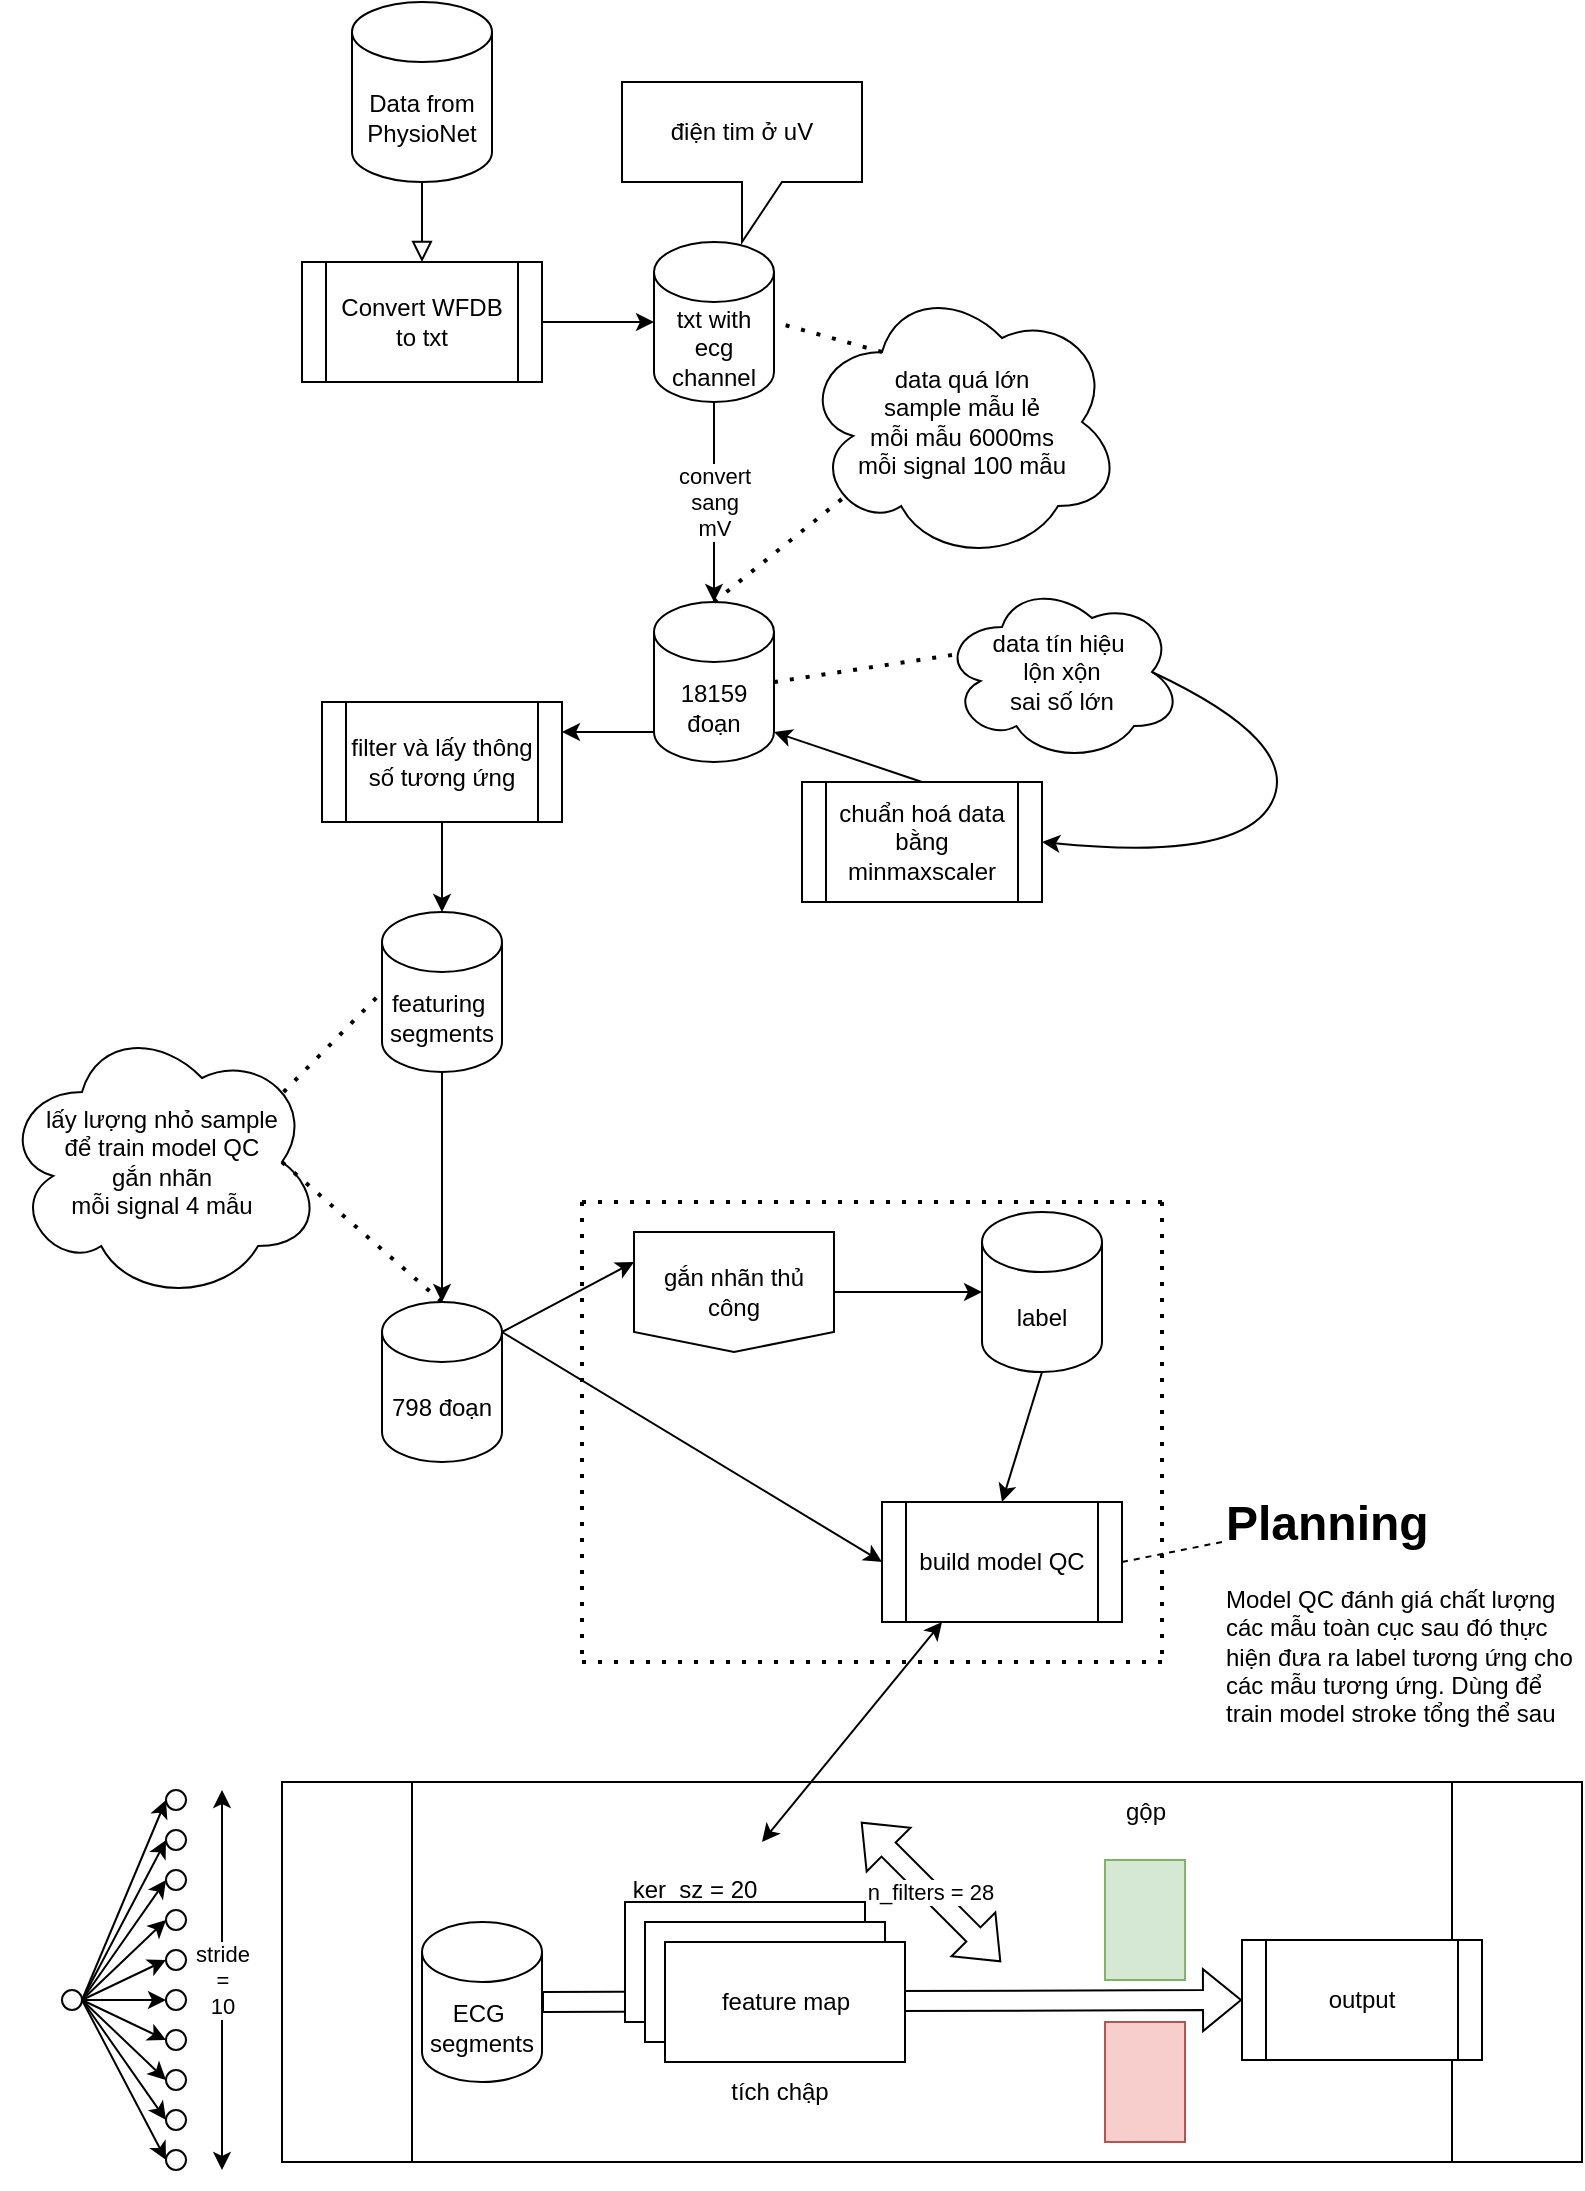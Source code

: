 <mxfile version="24.3.1" type="device">
  <diagram id="C5RBs43oDa-KdzZeNtuy" name="Page-1">
    <mxGraphModel dx="1767" dy="1015" grid="1" gridSize="10" guides="1" tooltips="1" connect="1" arrows="1" fold="1" page="1" pageScale="1" pageWidth="827" pageHeight="1169" math="0" shadow="0">
      <root>
        <mxCell id="WIyWlLk6GJQsqaUBKTNV-0" />
        <mxCell id="WIyWlLk6GJQsqaUBKTNV-1" parent="WIyWlLk6GJQsqaUBKTNV-0" />
        <mxCell id="p7LAtFyXHKQ8iP5lbTSZ-89" value="" style="shape=process;whiteSpace=wrap;html=1;backgroundOutline=1;" vertex="1" parent="WIyWlLk6GJQsqaUBKTNV-1">
          <mxGeometry x="170" y="900" width="650" height="190" as="geometry" />
        </mxCell>
        <mxCell id="WIyWlLk6GJQsqaUBKTNV-2" value="" style="rounded=0;html=1;jettySize=auto;orthogonalLoop=1;fontSize=11;endArrow=block;endFill=0;endSize=8;strokeWidth=1;shadow=0;labelBackgroundColor=none;edgeStyle=orthogonalEdgeStyle;exitX=0.5;exitY=1;exitDx=0;exitDy=0;exitPerimeter=0;entryX=0.5;entryY=0;entryDx=0;entryDy=0;" parent="WIyWlLk6GJQsqaUBKTNV-1" source="p7LAtFyXHKQ8iP5lbTSZ-0" target="p7LAtFyXHKQ8iP5lbTSZ-1" edge="1">
          <mxGeometry relative="1" as="geometry">
            <mxPoint x="46" y="100" as="sourcePoint" />
            <mxPoint x="240" y="160" as="targetPoint" />
          </mxGeometry>
        </mxCell>
        <mxCell id="p7LAtFyXHKQ8iP5lbTSZ-0" value="Data from&lt;div&gt;PhysioNet&lt;/div&gt;" style="shape=cylinder3;whiteSpace=wrap;html=1;boundedLbl=1;backgroundOutline=1;size=15;" vertex="1" parent="WIyWlLk6GJQsqaUBKTNV-1">
          <mxGeometry x="205" y="10" width="70" height="90" as="geometry" />
        </mxCell>
        <mxCell id="p7LAtFyXHKQ8iP5lbTSZ-1" value="Convert WFDB to txt" style="shape=process;whiteSpace=wrap;html=1;backgroundOutline=1;" vertex="1" parent="WIyWlLk6GJQsqaUBKTNV-1">
          <mxGeometry x="180" y="140" width="120" height="60" as="geometry" />
        </mxCell>
        <mxCell id="p7LAtFyXHKQ8iP5lbTSZ-4" value="txt with ecg channel" style="shape=cylinder3;whiteSpace=wrap;html=1;boundedLbl=1;backgroundOutline=1;size=15;" vertex="1" parent="WIyWlLk6GJQsqaUBKTNV-1">
          <mxGeometry x="356" y="130" width="60" height="80" as="geometry" />
        </mxCell>
        <mxCell id="p7LAtFyXHKQ8iP5lbTSZ-5" value="" style="endArrow=classic;html=1;rounded=0;exitX=1;exitY=0.5;exitDx=0;exitDy=0;entryX=0;entryY=0.5;entryDx=0;entryDy=0;entryPerimeter=0;" edge="1" parent="WIyWlLk6GJQsqaUBKTNV-1" source="p7LAtFyXHKQ8iP5lbTSZ-1" target="p7LAtFyXHKQ8iP5lbTSZ-4">
          <mxGeometry width="50" height="50" relative="1" as="geometry">
            <mxPoint x="216" y="360" as="sourcePoint" />
            <mxPoint x="266" y="310" as="targetPoint" />
          </mxGeometry>
        </mxCell>
        <mxCell id="p7LAtFyXHKQ8iP5lbTSZ-6" value="data quá lớn&lt;div&gt;sample mẫu lẻ&lt;/div&gt;&lt;div&gt;mỗi mẫu 6000ms&lt;/div&gt;&lt;div&gt;mỗi signal 100 mẫu&lt;/div&gt;" style="ellipse;shape=cloud;whiteSpace=wrap;html=1;" vertex="1" parent="WIyWlLk6GJQsqaUBKTNV-1">
          <mxGeometry x="430" y="150" width="160" height="140" as="geometry" />
        </mxCell>
        <mxCell id="p7LAtFyXHKQ8iP5lbTSZ-7" value="18159 đoạn" style="shape=cylinder3;whiteSpace=wrap;html=1;boundedLbl=1;backgroundOutline=1;size=15;" vertex="1" parent="WIyWlLk6GJQsqaUBKTNV-1">
          <mxGeometry x="356" y="310" width="60" height="80" as="geometry" />
        </mxCell>
        <mxCell id="p7LAtFyXHKQ8iP5lbTSZ-8" value="convert&lt;div&gt;sang&lt;/div&gt;&lt;div&gt;mV&lt;/div&gt;" style="endArrow=classic;html=1;rounded=0;exitX=0.5;exitY=1;exitDx=0;exitDy=0;exitPerimeter=0;entryX=0.5;entryY=0;entryDx=0;entryDy=0;entryPerimeter=0;" edge="1" parent="WIyWlLk6GJQsqaUBKTNV-1" source="p7LAtFyXHKQ8iP5lbTSZ-4" target="p7LAtFyXHKQ8iP5lbTSZ-7">
          <mxGeometry width="50" height="50" relative="1" as="geometry">
            <mxPoint x="216" y="370" as="sourcePoint" />
            <mxPoint x="266" y="320" as="targetPoint" />
          </mxGeometry>
        </mxCell>
        <mxCell id="p7LAtFyXHKQ8iP5lbTSZ-9" value="điện tim ở uV" style="shape=callout;whiteSpace=wrap;html=1;perimeter=calloutPerimeter;" vertex="1" parent="WIyWlLk6GJQsqaUBKTNV-1">
          <mxGeometry x="340" y="50" width="120" height="80" as="geometry" />
        </mxCell>
        <mxCell id="p7LAtFyXHKQ8iP5lbTSZ-10" value="" style="endArrow=none;dashed=1;html=1;dashPattern=1 3;strokeWidth=2;rounded=0;exitX=0.25;exitY=0.25;exitDx=0;exitDy=0;exitPerimeter=0;entryX=1;entryY=0.5;entryDx=0;entryDy=0;entryPerimeter=0;" edge="1" parent="WIyWlLk6GJQsqaUBKTNV-1" source="p7LAtFyXHKQ8iP5lbTSZ-6" target="p7LAtFyXHKQ8iP5lbTSZ-4">
          <mxGeometry width="50" height="50" relative="1" as="geometry">
            <mxPoint x="216" y="370" as="sourcePoint" />
            <mxPoint x="266" y="320" as="targetPoint" />
          </mxGeometry>
        </mxCell>
        <mxCell id="p7LAtFyXHKQ8iP5lbTSZ-11" value="" style="endArrow=none;dashed=1;html=1;dashPattern=1 3;strokeWidth=2;rounded=0;exitX=0.5;exitY=0;exitDx=0;exitDy=0;exitPerimeter=0;entryX=0.13;entryY=0.77;entryDx=0;entryDy=0;entryPerimeter=0;" edge="1" parent="WIyWlLk6GJQsqaUBKTNV-1" source="p7LAtFyXHKQ8iP5lbTSZ-7" target="p7LAtFyXHKQ8iP5lbTSZ-6">
          <mxGeometry width="50" height="50" relative="1" as="geometry">
            <mxPoint x="216" y="370" as="sourcePoint" />
            <mxPoint x="266" y="320" as="targetPoint" />
          </mxGeometry>
        </mxCell>
        <mxCell id="p7LAtFyXHKQ8iP5lbTSZ-12" value="chuẩn hoá data&lt;div&gt;bằng minmaxscaler&lt;/div&gt;" style="shape=process;whiteSpace=wrap;html=1;backgroundOutline=1;" vertex="1" parent="WIyWlLk6GJQsqaUBKTNV-1">
          <mxGeometry x="430" y="400" width="120" height="60" as="geometry" />
        </mxCell>
        <mxCell id="p7LAtFyXHKQ8iP5lbTSZ-13" value="data tín hiệu&amp;nbsp;&lt;div&gt;lộn xộn&lt;/div&gt;&lt;div&gt;sai số lớn&lt;/div&gt;" style="ellipse;shape=cloud;whiteSpace=wrap;html=1;" vertex="1" parent="WIyWlLk6GJQsqaUBKTNV-1">
          <mxGeometry x="500" y="300" width="120" height="90" as="geometry" />
        </mxCell>
        <mxCell id="p7LAtFyXHKQ8iP5lbTSZ-14" value="" style="endArrow=none;dashed=1;html=1;dashPattern=1 3;strokeWidth=2;rounded=0;exitX=1;exitY=0.5;exitDx=0;exitDy=0;exitPerimeter=0;entryX=0.07;entryY=0.4;entryDx=0;entryDy=0;entryPerimeter=0;" edge="1" parent="WIyWlLk6GJQsqaUBKTNV-1" source="p7LAtFyXHKQ8iP5lbTSZ-7" target="p7LAtFyXHKQ8iP5lbTSZ-13">
          <mxGeometry width="50" height="50" relative="1" as="geometry">
            <mxPoint x="550" y="320" as="sourcePoint" />
            <mxPoint x="600" y="270" as="targetPoint" />
          </mxGeometry>
        </mxCell>
        <mxCell id="p7LAtFyXHKQ8iP5lbTSZ-15" value="" style="curved=1;endArrow=classic;html=1;rounded=0;entryX=1;entryY=0.5;entryDx=0;entryDy=0;exitX=0.875;exitY=0.5;exitDx=0;exitDy=0;exitPerimeter=0;" edge="1" parent="WIyWlLk6GJQsqaUBKTNV-1" source="p7LAtFyXHKQ8iP5lbTSZ-13" target="p7LAtFyXHKQ8iP5lbTSZ-12">
          <mxGeometry width="50" height="50" relative="1" as="geometry">
            <mxPoint x="786" y="435.5" as="sourcePoint" />
            <mxPoint x="766" y="495" as="targetPoint" />
            <Array as="points">
              <mxPoint x="680" y="380" />
              <mxPoint x="650" y="440" />
            </Array>
          </mxGeometry>
        </mxCell>
        <mxCell id="p7LAtFyXHKQ8iP5lbTSZ-16" value="" style="endArrow=classic;html=1;rounded=0;exitX=0.5;exitY=0;exitDx=0;exitDy=0;entryX=1;entryY=1;entryDx=0;entryDy=-15;entryPerimeter=0;" edge="1" parent="WIyWlLk6GJQsqaUBKTNV-1" source="p7LAtFyXHKQ8iP5lbTSZ-12" target="p7LAtFyXHKQ8iP5lbTSZ-7">
          <mxGeometry width="50" height="50" relative="1" as="geometry">
            <mxPoint x="550" y="320" as="sourcePoint" />
            <mxPoint x="600" y="270" as="targetPoint" />
          </mxGeometry>
        </mxCell>
        <mxCell id="p7LAtFyXHKQ8iP5lbTSZ-17" value="featuring&amp;nbsp;&lt;div&gt;segments&lt;/div&gt;" style="shape=cylinder3;whiteSpace=wrap;html=1;boundedLbl=1;backgroundOutline=1;size=15;" vertex="1" parent="WIyWlLk6GJQsqaUBKTNV-1">
          <mxGeometry x="220" y="465" width="60" height="80" as="geometry" />
        </mxCell>
        <mxCell id="p7LAtFyXHKQ8iP5lbTSZ-18" value="filter và lấy thông số tương ứng" style="shape=process;whiteSpace=wrap;html=1;backgroundOutline=1;" vertex="1" parent="WIyWlLk6GJQsqaUBKTNV-1">
          <mxGeometry x="190" y="360" width="120" height="60" as="geometry" />
        </mxCell>
        <mxCell id="p7LAtFyXHKQ8iP5lbTSZ-19" value="" style="endArrow=classic;html=1;rounded=0;exitX=0;exitY=1;exitDx=0;exitDy=-15;exitPerimeter=0;entryX=1;entryY=0.25;entryDx=0;entryDy=0;" edge="1" parent="WIyWlLk6GJQsqaUBKTNV-1" source="p7LAtFyXHKQ8iP5lbTSZ-7" target="p7LAtFyXHKQ8iP5lbTSZ-18">
          <mxGeometry width="50" height="50" relative="1" as="geometry">
            <mxPoint x="550" y="450" as="sourcePoint" />
            <mxPoint x="600" y="400" as="targetPoint" />
          </mxGeometry>
        </mxCell>
        <mxCell id="p7LAtFyXHKQ8iP5lbTSZ-20" value="" style="endArrow=classic;html=1;rounded=0;exitX=0.5;exitY=1;exitDx=0;exitDy=0;entryX=0.5;entryY=0;entryDx=0;entryDy=0;entryPerimeter=0;" edge="1" parent="WIyWlLk6GJQsqaUBKTNV-1" source="p7LAtFyXHKQ8iP5lbTSZ-18" target="p7LAtFyXHKQ8iP5lbTSZ-17">
          <mxGeometry width="50" height="50" relative="1" as="geometry">
            <mxPoint x="550" y="450" as="sourcePoint" />
            <mxPoint x="600" y="400" as="targetPoint" />
          </mxGeometry>
        </mxCell>
        <mxCell id="p7LAtFyXHKQ8iP5lbTSZ-24" value="" style="endArrow=none;dashed=1;html=1;dashPattern=1 3;strokeWidth=2;rounded=0;" edge="1" parent="WIyWlLk6GJQsqaUBKTNV-1">
          <mxGeometry width="50" height="50" relative="1" as="geometry">
            <mxPoint x="320" y="610" as="sourcePoint" />
            <mxPoint x="610" y="610" as="targetPoint" />
          </mxGeometry>
        </mxCell>
        <mxCell id="p7LAtFyXHKQ8iP5lbTSZ-25" value="" style="endArrow=none;dashed=1;html=1;dashPattern=1 3;strokeWidth=2;rounded=0;" edge="1" parent="WIyWlLk6GJQsqaUBKTNV-1">
          <mxGeometry width="50" height="50" relative="1" as="geometry">
            <mxPoint x="610" y="610" as="sourcePoint" />
            <mxPoint x="610" y="840" as="targetPoint" />
          </mxGeometry>
        </mxCell>
        <mxCell id="p7LAtFyXHKQ8iP5lbTSZ-27" value="" style="endArrow=none;dashed=1;html=1;dashPattern=1 3;strokeWidth=2;rounded=0;" edge="1" parent="WIyWlLk6GJQsqaUBKTNV-1">
          <mxGeometry width="50" height="50" relative="1" as="geometry">
            <mxPoint x="320" y="610" as="sourcePoint" />
            <mxPoint x="320" y="840" as="targetPoint" />
          </mxGeometry>
        </mxCell>
        <mxCell id="p7LAtFyXHKQ8iP5lbTSZ-28" value="" style="endArrow=none;dashed=1;html=1;dashPattern=1 3;strokeWidth=2;rounded=0;" edge="1" parent="WIyWlLk6GJQsqaUBKTNV-1">
          <mxGeometry width="50" height="50" relative="1" as="geometry">
            <mxPoint x="320" y="840" as="sourcePoint" />
            <mxPoint x="610" y="840" as="targetPoint" />
          </mxGeometry>
        </mxCell>
        <mxCell id="p7LAtFyXHKQ8iP5lbTSZ-29" value="gắn nhãn thủ công" style="shape=offPageConnector;whiteSpace=wrap;html=1;size=0.167;" vertex="1" parent="WIyWlLk6GJQsqaUBKTNV-1">
          <mxGeometry x="346" y="625" width="100" height="60" as="geometry" />
        </mxCell>
        <mxCell id="p7LAtFyXHKQ8iP5lbTSZ-30" value="798 đoạn" style="shape=cylinder3;whiteSpace=wrap;html=1;boundedLbl=1;backgroundOutline=1;size=15;" vertex="1" parent="WIyWlLk6GJQsqaUBKTNV-1">
          <mxGeometry x="220" y="660" width="60" height="80" as="geometry" />
        </mxCell>
        <mxCell id="p7LAtFyXHKQ8iP5lbTSZ-31" value="lấy lượng nhỏ sample&lt;div&gt;để train model QC&lt;/div&gt;&lt;div&gt;gắn nhãn&lt;/div&gt;&lt;div&gt;mỗi signal 4 mẫu&lt;/div&gt;" style="ellipse;shape=cloud;whiteSpace=wrap;html=1;" vertex="1" parent="WIyWlLk6GJQsqaUBKTNV-1">
          <mxGeometry x="30" y="520" width="160" height="140" as="geometry" />
        </mxCell>
        <mxCell id="p7LAtFyXHKQ8iP5lbTSZ-32" value="" style="endArrow=none;dashed=1;html=1;dashPattern=1 3;strokeWidth=2;rounded=0;exitX=0.875;exitY=0.5;exitDx=0;exitDy=0;exitPerimeter=0;entryX=0.5;entryY=0;entryDx=0;entryDy=0;entryPerimeter=0;" edge="1" parent="WIyWlLk6GJQsqaUBKTNV-1" source="p7LAtFyXHKQ8iP5lbTSZ-31" target="p7LAtFyXHKQ8iP5lbTSZ-30">
          <mxGeometry width="50" height="50" relative="1" as="geometry">
            <mxPoint x="550" y="450" as="sourcePoint" />
            <mxPoint x="250" y="610" as="targetPoint" />
          </mxGeometry>
        </mxCell>
        <mxCell id="p7LAtFyXHKQ8iP5lbTSZ-34" value="" style="endArrow=classic;html=1;rounded=0;exitX=0.5;exitY=1;exitDx=0;exitDy=0;exitPerimeter=0;entryX=0.5;entryY=0;entryDx=0;entryDy=0;entryPerimeter=0;" edge="1" parent="WIyWlLk6GJQsqaUBKTNV-1" source="p7LAtFyXHKQ8iP5lbTSZ-17" target="p7LAtFyXHKQ8iP5lbTSZ-30">
          <mxGeometry width="50" height="50" relative="1" as="geometry">
            <mxPoint x="550" y="450" as="sourcePoint" />
            <mxPoint x="600" y="400" as="targetPoint" />
          </mxGeometry>
        </mxCell>
        <mxCell id="p7LAtFyXHKQ8iP5lbTSZ-35" value="" style="endArrow=none;dashed=1;html=1;dashPattern=1 3;strokeWidth=2;rounded=0;exitX=0.88;exitY=0.25;exitDx=0;exitDy=0;exitPerimeter=0;entryX=0;entryY=0.5;entryDx=0;entryDy=0;entryPerimeter=0;" edge="1" parent="WIyWlLk6GJQsqaUBKTNV-1" source="p7LAtFyXHKQ8iP5lbTSZ-31" target="p7LAtFyXHKQ8iP5lbTSZ-17">
          <mxGeometry width="50" height="50" relative="1" as="geometry">
            <mxPoint x="550" y="450" as="sourcePoint" />
            <mxPoint x="600" y="400" as="targetPoint" />
          </mxGeometry>
        </mxCell>
        <mxCell id="p7LAtFyXHKQ8iP5lbTSZ-36" value="" style="endArrow=classic;html=1;rounded=0;exitX=1;exitY=0;exitDx=0;exitDy=15;exitPerimeter=0;entryX=0;entryY=0.25;entryDx=0;entryDy=0;" edge="1" parent="WIyWlLk6GJQsqaUBKTNV-1" source="p7LAtFyXHKQ8iP5lbTSZ-30" target="p7LAtFyXHKQ8iP5lbTSZ-29">
          <mxGeometry width="50" height="50" relative="1" as="geometry">
            <mxPoint x="550" y="450" as="sourcePoint" />
            <mxPoint x="600" y="400" as="targetPoint" />
          </mxGeometry>
        </mxCell>
        <mxCell id="p7LAtFyXHKQ8iP5lbTSZ-37" value="build model QC" style="shape=process;whiteSpace=wrap;html=1;backgroundOutline=1;" vertex="1" parent="WIyWlLk6GJQsqaUBKTNV-1">
          <mxGeometry x="470" y="760" width="120" height="60" as="geometry" />
        </mxCell>
        <mxCell id="p7LAtFyXHKQ8iP5lbTSZ-38" value="label" style="shape=cylinder3;whiteSpace=wrap;html=1;boundedLbl=1;backgroundOutline=1;size=15;" vertex="1" parent="WIyWlLk6GJQsqaUBKTNV-1">
          <mxGeometry x="520" y="615" width="60" height="80" as="geometry" />
        </mxCell>
        <mxCell id="p7LAtFyXHKQ8iP5lbTSZ-39" value="" style="endArrow=classic;html=1;rounded=0;exitX=1;exitY=0.5;exitDx=0;exitDy=0;entryX=0;entryY=0.5;entryDx=0;entryDy=0;entryPerimeter=0;" edge="1" parent="WIyWlLk6GJQsqaUBKTNV-1" source="p7LAtFyXHKQ8iP5lbTSZ-29" target="p7LAtFyXHKQ8iP5lbTSZ-38">
          <mxGeometry width="50" height="50" relative="1" as="geometry">
            <mxPoint x="480" y="530" as="sourcePoint" />
            <mxPoint x="530" y="480" as="targetPoint" />
          </mxGeometry>
        </mxCell>
        <mxCell id="p7LAtFyXHKQ8iP5lbTSZ-40" value="" style="endArrow=classic;html=1;rounded=0;exitX=1;exitY=0;exitDx=0;exitDy=15;exitPerimeter=0;entryX=0;entryY=0.5;entryDx=0;entryDy=0;" edge="1" parent="WIyWlLk6GJQsqaUBKTNV-1" source="p7LAtFyXHKQ8iP5lbTSZ-30" target="p7LAtFyXHKQ8iP5lbTSZ-37">
          <mxGeometry width="50" height="50" relative="1" as="geometry">
            <mxPoint x="550" y="450" as="sourcePoint" />
            <mxPoint x="600" y="400" as="targetPoint" />
          </mxGeometry>
        </mxCell>
        <mxCell id="p7LAtFyXHKQ8iP5lbTSZ-41" value="" style="endArrow=classic;html=1;rounded=0;exitX=0.5;exitY=1;exitDx=0;exitDy=0;exitPerimeter=0;entryX=0.5;entryY=0;entryDx=0;entryDy=0;" edge="1" parent="WIyWlLk6GJQsqaUBKTNV-1" source="p7LAtFyXHKQ8iP5lbTSZ-38" target="p7LAtFyXHKQ8iP5lbTSZ-37">
          <mxGeometry width="50" height="50" relative="1" as="geometry">
            <mxPoint x="480" y="530" as="sourcePoint" />
            <mxPoint x="530" y="480" as="targetPoint" />
          </mxGeometry>
        </mxCell>
        <mxCell id="p7LAtFyXHKQ8iP5lbTSZ-42" value="&lt;h1 style=&quot;margin-top: 0px;&quot;&gt;Planning&lt;/h1&gt;&lt;p&gt;Model QC đánh giá chất lượng các mẫu toàn cục sau đó thực hiện đưa ra label tương ứng cho các mẫu tương ứng. Dùng để train model stroke tổng thể sau này&lt;/p&gt;" style="text;html=1;whiteSpace=wrap;overflow=hidden;rounded=0;" vertex="1" parent="WIyWlLk6GJQsqaUBKTNV-1">
          <mxGeometry x="640" y="750" width="180" height="120" as="geometry" />
        </mxCell>
        <mxCell id="p7LAtFyXHKQ8iP5lbTSZ-44" value="" style="endArrow=none;dashed=1;html=1;rounded=0;exitX=1;exitY=0.5;exitDx=0;exitDy=0;entryX=0;entryY=0.25;entryDx=0;entryDy=0;" edge="1" parent="WIyWlLk6GJQsqaUBKTNV-1" source="p7LAtFyXHKQ8iP5lbTSZ-37" target="p7LAtFyXHKQ8iP5lbTSZ-42">
          <mxGeometry width="50" height="50" relative="1" as="geometry">
            <mxPoint x="480" y="650" as="sourcePoint" />
            <mxPoint x="530" y="600" as="targetPoint" />
          </mxGeometry>
        </mxCell>
        <mxCell id="p7LAtFyXHKQ8iP5lbTSZ-45" value="ECG&amp;nbsp;&lt;div&gt;segments&lt;/div&gt;" style="shape=cylinder3;whiteSpace=wrap;html=1;boundedLbl=1;backgroundOutline=1;size=15;" vertex="1" parent="WIyWlLk6GJQsqaUBKTNV-1">
          <mxGeometry x="240" y="970" width="60" height="80" as="geometry" />
        </mxCell>
        <mxCell id="p7LAtFyXHKQ8iP5lbTSZ-51" value="n_filters = 28" style="shape=flexArrow;endArrow=classic;startArrow=classic;html=1;rounded=0;" edge="1" parent="WIyWlLk6GJQsqaUBKTNV-1">
          <mxGeometry width="100" height="100" relative="1" as="geometry">
            <mxPoint x="529.5" y="990" as="sourcePoint" />
            <mxPoint x="459.5" y="920" as="targetPoint" />
          </mxGeometry>
        </mxCell>
        <mxCell id="p7LAtFyXHKQ8iP5lbTSZ-52" value="tích chập" style="text;html=1;align=center;verticalAlign=middle;whiteSpace=wrap;rounded=0;" vertex="1" parent="WIyWlLk6GJQsqaUBKTNV-1">
          <mxGeometry x="388.5" y="1040" width="60" height="30" as="geometry" />
        </mxCell>
        <mxCell id="p7LAtFyXHKQ8iP5lbTSZ-53" value="" style="rounded=0;whiteSpace=wrap;html=1;fillColor=#d5e8d4;strokeColor=#82b366;" vertex="1" parent="WIyWlLk6GJQsqaUBKTNV-1">
          <mxGeometry x="581.5" y="939" width="40" height="60" as="geometry" />
        </mxCell>
        <mxCell id="p7LAtFyXHKQ8iP5lbTSZ-54" value="" style="rounded=0;whiteSpace=wrap;html=1;fillColor=#f8cecc;strokeColor=#b85450;" vertex="1" parent="WIyWlLk6GJQsqaUBKTNV-1">
          <mxGeometry x="581.5" y="1020" width="40" height="60" as="geometry" />
        </mxCell>
        <mxCell id="p7LAtFyXHKQ8iP5lbTSZ-55" value="output" style="shape=process;whiteSpace=wrap;html=1;backgroundOutline=1;" vertex="1" parent="WIyWlLk6GJQsqaUBKTNV-1">
          <mxGeometry x="650" y="979" width="120" height="60" as="geometry" />
        </mxCell>
        <mxCell id="p7LAtFyXHKQ8iP5lbTSZ-57" value="" style="shape=flexArrow;endArrow=classic;html=1;rounded=0;entryX=0;entryY=0.5;entryDx=0;entryDy=0;exitX=1;exitY=0.5;exitDx=0;exitDy=0;exitPerimeter=0;" edge="1" parent="WIyWlLk6GJQsqaUBKTNV-1" source="p7LAtFyXHKQ8iP5lbTSZ-45" target="p7LAtFyXHKQ8iP5lbTSZ-55">
          <mxGeometry width="50" height="50" relative="1" as="geometry">
            <mxPoint x="271.5" y="1010" as="sourcePoint" />
            <mxPoint x="531.5" y="980" as="targetPoint" />
          </mxGeometry>
        </mxCell>
        <mxCell id="p7LAtFyXHKQ8iP5lbTSZ-47" value="" style="rounded=0;whiteSpace=wrap;html=1;" vertex="1" parent="WIyWlLk6GJQsqaUBKTNV-1">
          <mxGeometry x="341.5" y="960" width="120" height="60" as="geometry" />
        </mxCell>
        <mxCell id="p7LAtFyXHKQ8iP5lbTSZ-49" value="" style="rounded=0;whiteSpace=wrap;html=1;" vertex="1" parent="WIyWlLk6GJQsqaUBKTNV-1">
          <mxGeometry x="351.5" y="970" width="120" height="60" as="geometry" />
        </mxCell>
        <mxCell id="p7LAtFyXHKQ8iP5lbTSZ-50" value="feature map" style="rounded=0;whiteSpace=wrap;html=1;" vertex="1" parent="WIyWlLk6GJQsqaUBKTNV-1">
          <mxGeometry x="361.5" y="980" width="120" height="60" as="geometry" />
        </mxCell>
        <mxCell id="p7LAtFyXHKQ8iP5lbTSZ-58" value="gộp" style="text;html=1;align=center;verticalAlign=middle;whiteSpace=wrap;rounded=0;" vertex="1" parent="WIyWlLk6GJQsqaUBKTNV-1">
          <mxGeometry x="571.5" y="900" width="60" height="30" as="geometry" />
        </mxCell>
        <mxCell id="p7LAtFyXHKQ8iP5lbTSZ-59" value="ker_sz = 20" style="text;html=1;align=center;verticalAlign=middle;whiteSpace=wrap;rounded=0;" vertex="1" parent="WIyWlLk6GJQsqaUBKTNV-1">
          <mxGeometry x="334.5" y="939" width="83" height="30" as="geometry" />
        </mxCell>
        <mxCell id="p7LAtFyXHKQ8iP5lbTSZ-60" value="" style="ellipse;whiteSpace=wrap;html=1;aspect=fixed;" vertex="1" parent="WIyWlLk6GJQsqaUBKTNV-1">
          <mxGeometry x="60" y="1004" width="10" height="10" as="geometry" />
        </mxCell>
        <mxCell id="p7LAtFyXHKQ8iP5lbTSZ-62" value="" style="ellipse;whiteSpace=wrap;html=1;aspect=fixed;" vertex="1" parent="WIyWlLk6GJQsqaUBKTNV-1">
          <mxGeometry x="112" y="984" width="10" height="10" as="geometry" />
        </mxCell>
        <mxCell id="p7LAtFyXHKQ8iP5lbTSZ-63" value="" style="ellipse;whiteSpace=wrap;html=1;aspect=fixed;" vertex="1" parent="WIyWlLk6GJQsqaUBKTNV-1">
          <mxGeometry x="112" y="1004" width="10" height="10" as="geometry" />
        </mxCell>
        <mxCell id="p7LAtFyXHKQ8iP5lbTSZ-64" value="" style="ellipse;whiteSpace=wrap;html=1;aspect=fixed;" vertex="1" parent="WIyWlLk6GJQsqaUBKTNV-1">
          <mxGeometry x="112" y="1024" width="10" height="10" as="geometry" />
        </mxCell>
        <mxCell id="p7LAtFyXHKQ8iP5lbTSZ-68" value="" style="ellipse;whiteSpace=wrap;html=1;aspect=fixed;" vertex="1" parent="WIyWlLk6GJQsqaUBKTNV-1">
          <mxGeometry x="112" y="1044" width="10" height="10" as="geometry" />
        </mxCell>
        <mxCell id="p7LAtFyXHKQ8iP5lbTSZ-69" value="" style="ellipse;whiteSpace=wrap;html=1;aspect=fixed;" vertex="1" parent="WIyWlLk6GJQsqaUBKTNV-1">
          <mxGeometry x="112" y="1064" width="10" height="10" as="geometry" />
        </mxCell>
        <mxCell id="p7LAtFyXHKQ8iP5lbTSZ-70" value="" style="ellipse;whiteSpace=wrap;html=1;aspect=fixed;" vertex="1" parent="WIyWlLk6GJQsqaUBKTNV-1">
          <mxGeometry x="112" y="1084" width="10" height="10" as="geometry" />
        </mxCell>
        <mxCell id="p7LAtFyXHKQ8iP5lbTSZ-71" value="" style="ellipse;whiteSpace=wrap;html=1;aspect=fixed;" vertex="1" parent="WIyWlLk6GJQsqaUBKTNV-1">
          <mxGeometry x="112" y="904" width="10" height="10" as="geometry" />
        </mxCell>
        <mxCell id="p7LAtFyXHKQ8iP5lbTSZ-72" value="" style="ellipse;whiteSpace=wrap;html=1;aspect=fixed;" vertex="1" parent="WIyWlLk6GJQsqaUBKTNV-1">
          <mxGeometry x="112" y="944" width="10" height="10" as="geometry" />
        </mxCell>
        <mxCell id="p7LAtFyXHKQ8iP5lbTSZ-73" value="" style="ellipse;whiteSpace=wrap;html=1;aspect=fixed;" vertex="1" parent="WIyWlLk6GJQsqaUBKTNV-1">
          <mxGeometry x="112" y="964" width="10" height="10" as="geometry" />
        </mxCell>
        <mxCell id="p7LAtFyXHKQ8iP5lbTSZ-74" value="" style="ellipse;whiteSpace=wrap;html=1;aspect=fixed;" vertex="1" parent="WIyWlLk6GJQsqaUBKTNV-1">
          <mxGeometry x="112" y="924" width="10" height="10" as="geometry" />
        </mxCell>
        <mxCell id="p7LAtFyXHKQ8iP5lbTSZ-75" value="" style="endArrow=classic;html=1;rounded=0;exitX=1;exitY=0.5;exitDx=0;exitDy=0;entryX=0;entryY=0.5;entryDx=0;entryDy=0;" edge="1" parent="WIyWlLk6GJQsqaUBKTNV-1" source="p7LAtFyXHKQ8iP5lbTSZ-60" target="p7LAtFyXHKQ8iP5lbTSZ-71">
          <mxGeometry width="50" height="50" relative="1" as="geometry">
            <mxPoint x="380" y="964" as="sourcePoint" />
            <mxPoint x="430" y="914" as="targetPoint" />
          </mxGeometry>
        </mxCell>
        <mxCell id="p7LAtFyXHKQ8iP5lbTSZ-77" value="" style="endArrow=classic;html=1;rounded=0;entryX=0;entryY=0.5;entryDx=0;entryDy=0;exitX=1;exitY=0.5;exitDx=0;exitDy=0;" edge="1" parent="WIyWlLk6GJQsqaUBKTNV-1" source="p7LAtFyXHKQ8iP5lbTSZ-60" target="p7LAtFyXHKQ8iP5lbTSZ-74">
          <mxGeometry width="50" height="50" relative="1" as="geometry">
            <mxPoint x="20" y="1034" as="sourcePoint" />
            <mxPoint x="70" y="984" as="targetPoint" />
          </mxGeometry>
        </mxCell>
        <mxCell id="p7LAtFyXHKQ8iP5lbTSZ-78" value="" style="endArrow=classic;html=1;rounded=0;entryX=0;entryY=0.5;entryDx=0;entryDy=0;exitX=1;exitY=0.5;exitDx=0;exitDy=0;" edge="1" parent="WIyWlLk6GJQsqaUBKTNV-1" source="p7LAtFyXHKQ8iP5lbTSZ-60" target="p7LAtFyXHKQ8iP5lbTSZ-72">
          <mxGeometry width="50" height="50" relative="1" as="geometry">
            <mxPoint x="20" y="1034" as="sourcePoint" />
            <mxPoint x="70" y="984" as="targetPoint" />
          </mxGeometry>
        </mxCell>
        <mxCell id="p7LAtFyXHKQ8iP5lbTSZ-80" value="" style="endArrow=classic;html=1;rounded=0;entryX=0;entryY=0.5;entryDx=0;entryDy=0;exitX=1;exitY=0.5;exitDx=0;exitDy=0;" edge="1" parent="WIyWlLk6GJQsqaUBKTNV-1" source="p7LAtFyXHKQ8iP5lbTSZ-60" target="p7LAtFyXHKQ8iP5lbTSZ-73">
          <mxGeometry width="50" height="50" relative="1" as="geometry">
            <mxPoint x="20" y="1034" as="sourcePoint" />
            <mxPoint x="70" y="984" as="targetPoint" />
          </mxGeometry>
        </mxCell>
        <mxCell id="p7LAtFyXHKQ8iP5lbTSZ-81" value="" style="endArrow=classic;html=1;rounded=0;entryX=0;entryY=0.5;entryDx=0;entryDy=0;exitX=1;exitY=0.5;exitDx=0;exitDy=0;" edge="1" parent="WIyWlLk6GJQsqaUBKTNV-1" source="p7LAtFyXHKQ8iP5lbTSZ-60" target="p7LAtFyXHKQ8iP5lbTSZ-62">
          <mxGeometry width="50" height="50" relative="1" as="geometry">
            <mxPoint x="20" y="1034" as="sourcePoint" />
            <mxPoint x="70" y="984" as="targetPoint" />
          </mxGeometry>
        </mxCell>
        <mxCell id="p7LAtFyXHKQ8iP5lbTSZ-82" value="" style="endArrow=classic;html=1;rounded=0;entryX=0;entryY=0.5;entryDx=0;entryDy=0;exitX=1;exitY=0.5;exitDx=0;exitDy=0;" edge="1" parent="WIyWlLk6GJQsqaUBKTNV-1" source="p7LAtFyXHKQ8iP5lbTSZ-60" target="p7LAtFyXHKQ8iP5lbTSZ-63">
          <mxGeometry width="50" height="50" relative="1" as="geometry">
            <mxPoint x="20" y="1034" as="sourcePoint" />
            <mxPoint x="70" y="984" as="targetPoint" />
          </mxGeometry>
        </mxCell>
        <mxCell id="p7LAtFyXHKQ8iP5lbTSZ-83" value="" style="endArrow=classic;html=1;rounded=0;entryX=0;entryY=0.5;entryDx=0;entryDy=0;exitX=1;exitY=0.5;exitDx=0;exitDy=0;" edge="1" parent="WIyWlLk6GJQsqaUBKTNV-1" source="p7LAtFyXHKQ8iP5lbTSZ-60" target="p7LAtFyXHKQ8iP5lbTSZ-64">
          <mxGeometry width="50" height="50" relative="1" as="geometry">
            <mxPoint x="20" y="1034" as="sourcePoint" />
            <mxPoint x="70" y="984" as="targetPoint" />
          </mxGeometry>
        </mxCell>
        <mxCell id="p7LAtFyXHKQ8iP5lbTSZ-84" value="" style="endArrow=classic;html=1;rounded=0;entryX=0;entryY=0.5;entryDx=0;entryDy=0;exitX=1;exitY=0.5;exitDx=0;exitDy=0;" edge="1" parent="WIyWlLk6GJQsqaUBKTNV-1" source="p7LAtFyXHKQ8iP5lbTSZ-60" target="p7LAtFyXHKQ8iP5lbTSZ-68">
          <mxGeometry width="50" height="50" relative="1" as="geometry">
            <mxPoint x="20" y="1034" as="sourcePoint" />
            <mxPoint x="70" y="984" as="targetPoint" />
          </mxGeometry>
        </mxCell>
        <mxCell id="p7LAtFyXHKQ8iP5lbTSZ-85" value="" style="endArrow=classic;html=1;rounded=0;entryX=0;entryY=0.5;entryDx=0;entryDy=0;exitX=1;exitY=0.5;exitDx=0;exitDy=0;" edge="1" parent="WIyWlLk6GJQsqaUBKTNV-1" source="p7LAtFyXHKQ8iP5lbTSZ-60" target="p7LAtFyXHKQ8iP5lbTSZ-69">
          <mxGeometry width="50" height="50" relative="1" as="geometry">
            <mxPoint x="70" y="1014" as="sourcePoint" />
            <mxPoint x="70" y="984" as="targetPoint" />
          </mxGeometry>
        </mxCell>
        <mxCell id="p7LAtFyXHKQ8iP5lbTSZ-86" value="" style="endArrow=classic;html=1;rounded=0;entryX=0;entryY=0.5;entryDx=0;entryDy=0;exitX=1;exitY=0.5;exitDx=0;exitDy=0;" edge="1" parent="WIyWlLk6GJQsqaUBKTNV-1" source="p7LAtFyXHKQ8iP5lbTSZ-60" target="p7LAtFyXHKQ8iP5lbTSZ-70">
          <mxGeometry width="50" height="50" relative="1" as="geometry">
            <mxPoint x="20" y="1034" as="sourcePoint" />
            <mxPoint x="70" y="984" as="targetPoint" />
          </mxGeometry>
        </mxCell>
        <mxCell id="p7LAtFyXHKQ8iP5lbTSZ-87" value="stride&lt;div&gt;=&lt;/div&gt;&lt;div&gt;10&lt;/div&gt;" style="endArrow=classic;startArrow=classic;html=1;rounded=0;" edge="1" parent="WIyWlLk6GJQsqaUBKTNV-1">
          <mxGeometry width="50" height="50" relative="1" as="geometry">
            <mxPoint x="140" y="1094" as="sourcePoint" />
            <mxPoint x="140" y="904" as="targetPoint" />
          </mxGeometry>
        </mxCell>
        <mxCell id="p7LAtFyXHKQ8iP5lbTSZ-88" value="" style="endArrow=classic;startArrow=classic;html=1;rounded=0;entryX=0.25;entryY=1;entryDx=0;entryDy=0;" edge="1" parent="WIyWlLk6GJQsqaUBKTNV-1" target="p7LAtFyXHKQ8iP5lbTSZ-37">
          <mxGeometry width="50" height="50" relative="1" as="geometry">
            <mxPoint x="410" y="930" as="sourcePoint" />
            <mxPoint x="480" y="840" as="targetPoint" />
          </mxGeometry>
        </mxCell>
      </root>
    </mxGraphModel>
  </diagram>
</mxfile>
